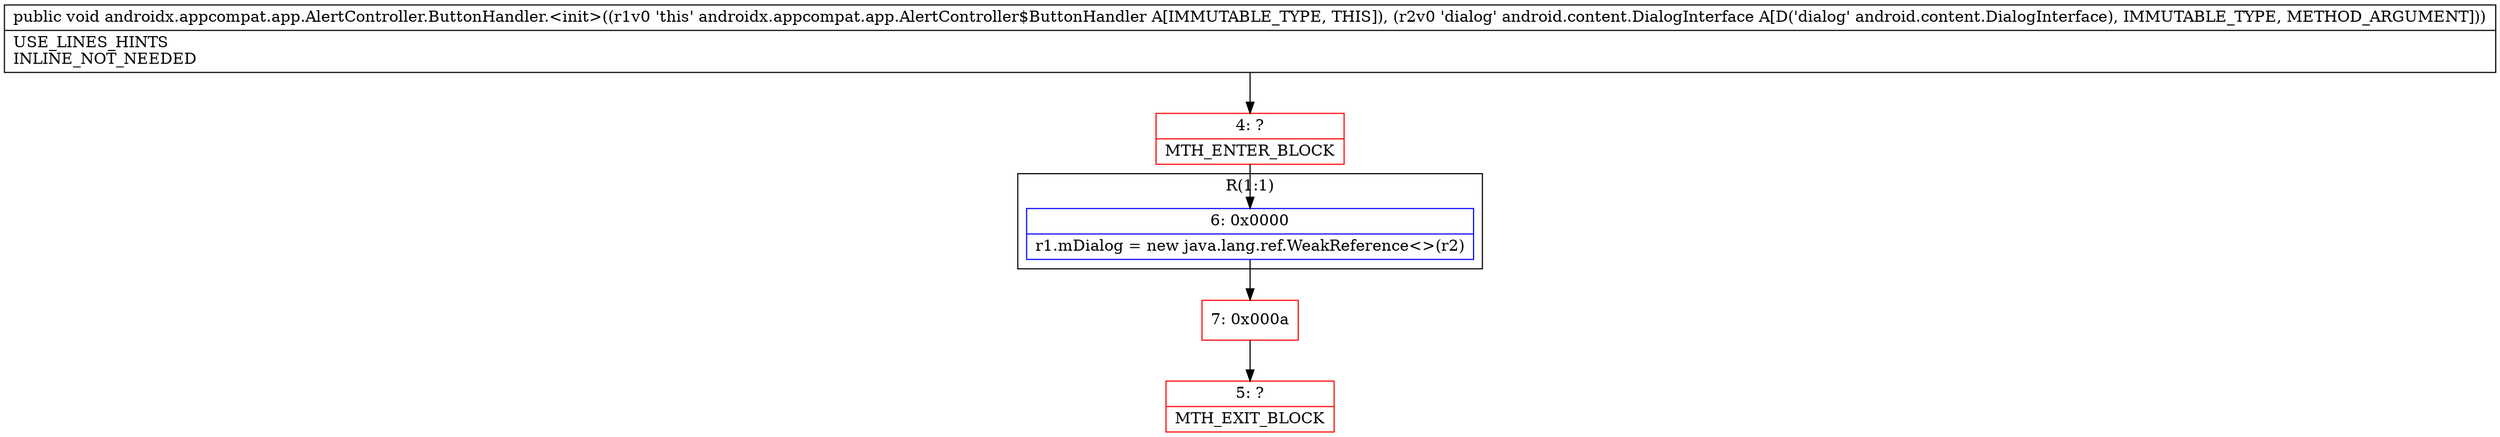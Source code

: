 digraph "CFG forandroidx.appcompat.app.AlertController.ButtonHandler.\<init\>(Landroid\/content\/DialogInterface;)V" {
subgraph cluster_Region_2059029502 {
label = "R(1:1)";
node [shape=record,color=blue];
Node_6 [shape=record,label="{6\:\ 0x0000|r1.mDialog = new java.lang.ref.WeakReference\<\>(r2)\l}"];
}
Node_4 [shape=record,color=red,label="{4\:\ ?|MTH_ENTER_BLOCK\l}"];
Node_7 [shape=record,color=red,label="{7\:\ 0x000a}"];
Node_5 [shape=record,color=red,label="{5\:\ ?|MTH_EXIT_BLOCK\l}"];
MethodNode[shape=record,label="{public void androidx.appcompat.app.AlertController.ButtonHandler.\<init\>((r1v0 'this' androidx.appcompat.app.AlertController$ButtonHandler A[IMMUTABLE_TYPE, THIS]), (r2v0 'dialog' android.content.DialogInterface A[D('dialog' android.content.DialogInterface), IMMUTABLE_TYPE, METHOD_ARGUMENT]))  | USE_LINES_HINTS\lINLINE_NOT_NEEDED\l}"];
MethodNode -> Node_4;Node_6 -> Node_7;
Node_4 -> Node_6;
Node_7 -> Node_5;
}

